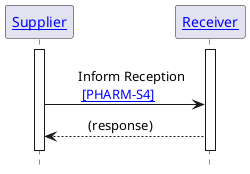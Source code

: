 @startuml

hide footbox

'!include ./style.iuml


Participant "[[actors_and_transactions.html#supplier Supplier]]" as S
Participant "[[actors_and_transactions.html#receiver Receiver]]" as R

activate S
activate R

S -[hidden]> R
S -> R: \tInform Reception \n\t [[PHARM-S3.html{Receipt Notice} ~[PHARM-S4~]]]
S <-- R: \t(response)\t
S -[hidden]> R

deactivate S
deactivate R

@enduml

